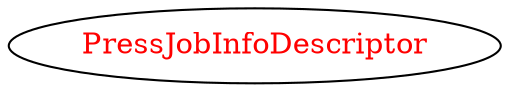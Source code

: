 digraph dependencyGraph {
 concentrate=true;
 ranksep="2.0";
 rankdir="LR"; 
 splines="ortho";
"PressJobInfoDescriptor" [fontcolor="red"];
}